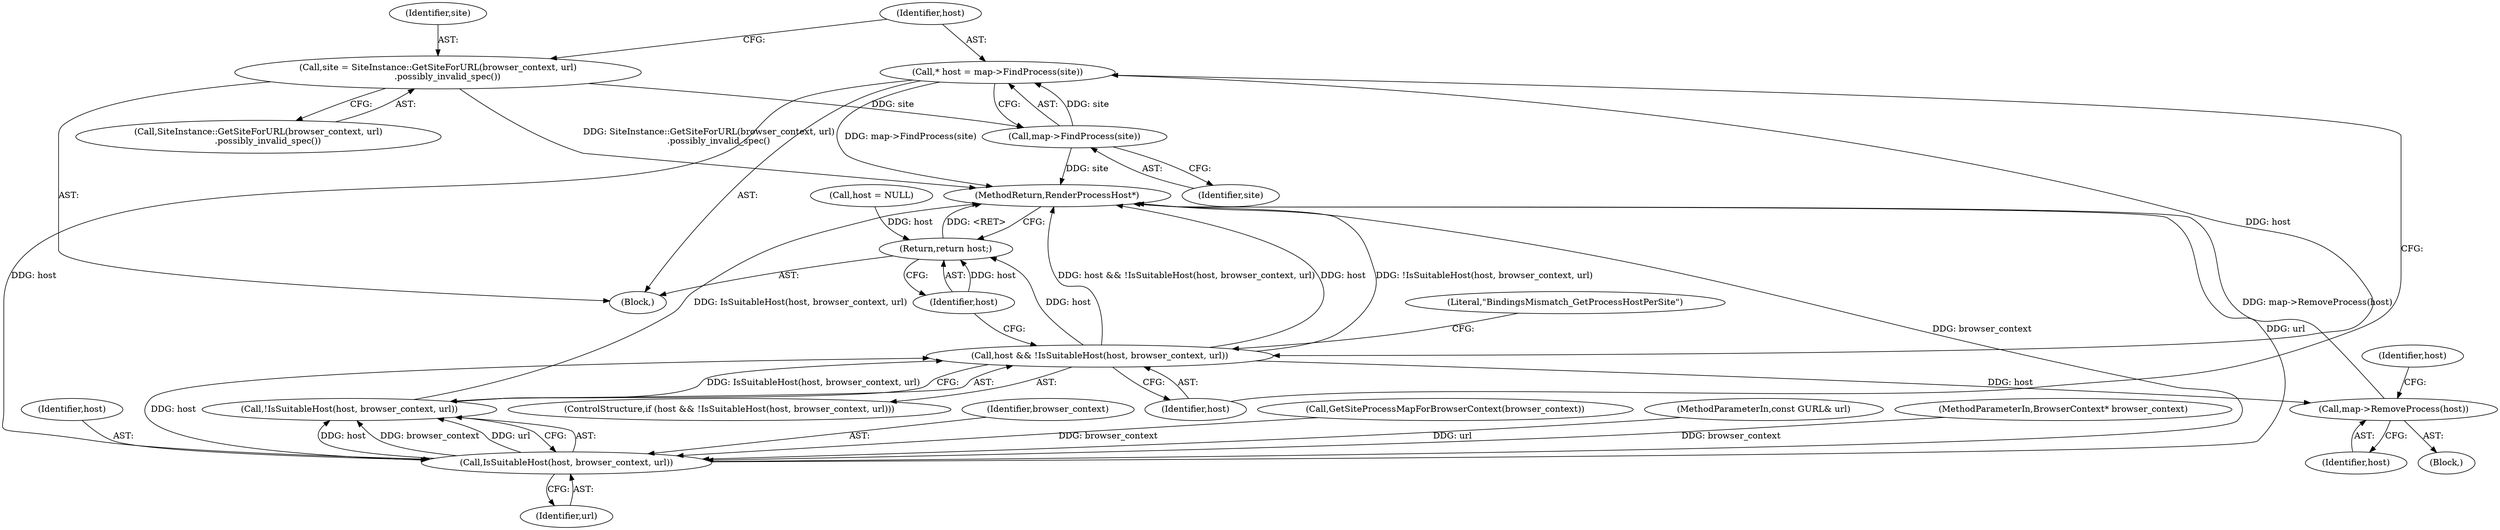 digraph "0_Chrome_c3efb8738ab59766c88855ad62c812af78490c04@pointer" {
"1000118" [label="(Call,* host = map->FindProcess(site))"];
"1000120" [label="(Call,map->FindProcess(site))"];
"1000114" [label="(Call,site = SiteInstance::GetSiteForURL(browser_context, url)\n       .possibly_invalid_spec())"];
"1000123" [label="(Call,host && !IsSuitableHost(host, browser_context, url))"];
"1000134" [label="(Call,map->RemoveProcess(host))"];
"1000139" [label="(Return,return host;)"];
"1000126" [label="(Call,IsSuitableHost(host, browser_context, url))"];
"1000125" [label="(Call,!IsSuitableHost(host, browser_context, url))"];
"1000123" [label="(Call,host && !IsSuitableHost(host, browser_context, url))"];
"1000127" [label="(Identifier,host)"];
"1000116" [label="(Call,SiteInstance::GetSiteForURL(browser_context, url)\n       .possibly_invalid_spec())"];
"1000107" [label="(Block,)"];
"1000136" [label="(Call,host = NULL)"];
"1000121" [label="(Identifier,site)"];
"1000129" [label="(Identifier,url)"];
"1000126" [label="(Call,IsSuitableHost(host, browser_context, url))"];
"1000114" [label="(Call,site = SiteInstance::GetSiteForURL(browser_context, url)\n       .possibly_invalid_spec())"];
"1000124" [label="(Identifier,host)"];
"1000125" [label="(Call,!IsSuitableHost(host, browser_context, url))"];
"1000105" [label="(MethodParameterIn,BrowserContext* browser_context)"];
"1000119" [label="(Identifier,host)"];
"1000115" [label="(Identifier,site)"];
"1000133" [label="(Literal,\"BindingsMismatch_GetProcessHostPerSite\")"];
"1000134" [label="(Call,map->RemoveProcess(host))"];
"1000137" [label="(Identifier,host)"];
"1000140" [label="(Identifier,host)"];
"1000128" [label="(Identifier,browser_context)"];
"1000118" [label="(Call,* host = map->FindProcess(site))"];
"1000135" [label="(Identifier,host)"];
"1000111" [label="(Call,GetSiteProcessMapForBrowserContext(browser_context))"];
"1000141" [label="(MethodReturn,RenderProcessHost*)"];
"1000120" [label="(Call,map->FindProcess(site))"];
"1000139" [label="(Return,return host;)"];
"1000122" [label="(ControlStructure,if (host && !IsSuitableHost(host, browser_context, url)))"];
"1000106" [label="(MethodParameterIn,const GURL& url)"];
"1000130" [label="(Block,)"];
"1000118" -> "1000107"  [label="AST: "];
"1000118" -> "1000120"  [label="CFG: "];
"1000119" -> "1000118"  [label="AST: "];
"1000120" -> "1000118"  [label="AST: "];
"1000124" -> "1000118"  [label="CFG: "];
"1000118" -> "1000141"  [label="DDG: map->FindProcess(site)"];
"1000120" -> "1000118"  [label="DDG: site"];
"1000118" -> "1000123"  [label="DDG: host"];
"1000118" -> "1000126"  [label="DDG: host"];
"1000120" -> "1000121"  [label="CFG: "];
"1000121" -> "1000120"  [label="AST: "];
"1000120" -> "1000141"  [label="DDG: site"];
"1000114" -> "1000120"  [label="DDG: site"];
"1000114" -> "1000107"  [label="AST: "];
"1000114" -> "1000116"  [label="CFG: "];
"1000115" -> "1000114"  [label="AST: "];
"1000116" -> "1000114"  [label="AST: "];
"1000119" -> "1000114"  [label="CFG: "];
"1000114" -> "1000141"  [label="DDG: SiteInstance::GetSiteForURL(browser_context, url)\n       .possibly_invalid_spec()"];
"1000123" -> "1000122"  [label="AST: "];
"1000123" -> "1000124"  [label="CFG: "];
"1000123" -> "1000125"  [label="CFG: "];
"1000124" -> "1000123"  [label="AST: "];
"1000125" -> "1000123"  [label="AST: "];
"1000133" -> "1000123"  [label="CFG: "];
"1000140" -> "1000123"  [label="CFG: "];
"1000123" -> "1000141"  [label="DDG: !IsSuitableHost(host, browser_context, url)"];
"1000123" -> "1000141"  [label="DDG: host && !IsSuitableHost(host, browser_context, url)"];
"1000123" -> "1000141"  [label="DDG: host"];
"1000126" -> "1000123"  [label="DDG: host"];
"1000125" -> "1000123"  [label="DDG: IsSuitableHost(host, browser_context, url)"];
"1000123" -> "1000134"  [label="DDG: host"];
"1000123" -> "1000139"  [label="DDG: host"];
"1000134" -> "1000130"  [label="AST: "];
"1000134" -> "1000135"  [label="CFG: "];
"1000135" -> "1000134"  [label="AST: "];
"1000137" -> "1000134"  [label="CFG: "];
"1000134" -> "1000141"  [label="DDG: map->RemoveProcess(host)"];
"1000139" -> "1000107"  [label="AST: "];
"1000139" -> "1000140"  [label="CFG: "];
"1000140" -> "1000139"  [label="AST: "];
"1000141" -> "1000139"  [label="CFG: "];
"1000139" -> "1000141"  [label="DDG: <RET>"];
"1000140" -> "1000139"  [label="DDG: host"];
"1000136" -> "1000139"  [label="DDG: host"];
"1000126" -> "1000125"  [label="AST: "];
"1000126" -> "1000129"  [label="CFG: "];
"1000127" -> "1000126"  [label="AST: "];
"1000128" -> "1000126"  [label="AST: "];
"1000129" -> "1000126"  [label="AST: "];
"1000125" -> "1000126"  [label="CFG: "];
"1000126" -> "1000141"  [label="DDG: url"];
"1000126" -> "1000141"  [label="DDG: browser_context"];
"1000126" -> "1000125"  [label="DDG: host"];
"1000126" -> "1000125"  [label="DDG: browser_context"];
"1000126" -> "1000125"  [label="DDG: url"];
"1000111" -> "1000126"  [label="DDG: browser_context"];
"1000105" -> "1000126"  [label="DDG: browser_context"];
"1000106" -> "1000126"  [label="DDG: url"];
"1000125" -> "1000141"  [label="DDG: IsSuitableHost(host, browser_context, url)"];
}
